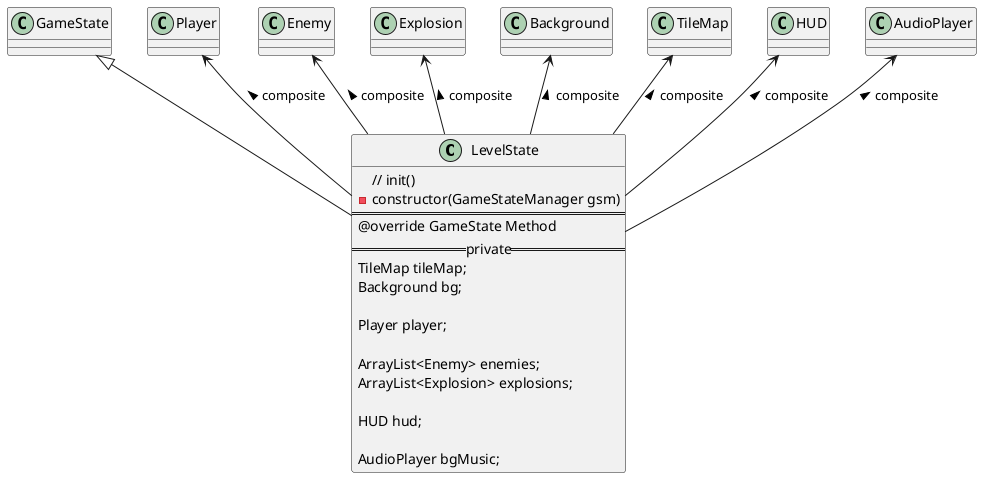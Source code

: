 @startuml
class LevelState extends GameState {
// init()
- constructor(GameStateManager gsm)
==
@override GameState Method
== private ==
TileMap tileMap;
Background bg;

Player player;

ArrayList<Enemy> enemies;
ArrayList<Explosion> explosions;

HUD hud;

AudioPlayer bgMusic;
}
Player <-- LevelState:composite <
Enemy <-- LevelState:composite <
Explosion <-- LevelState:composite <
Background <-- LevelState:composite <
TileMap <-- LevelState:composite <
HUD <-- LevelState:composite <
AudioPlayer <-- LevelState:composite <
@enduml